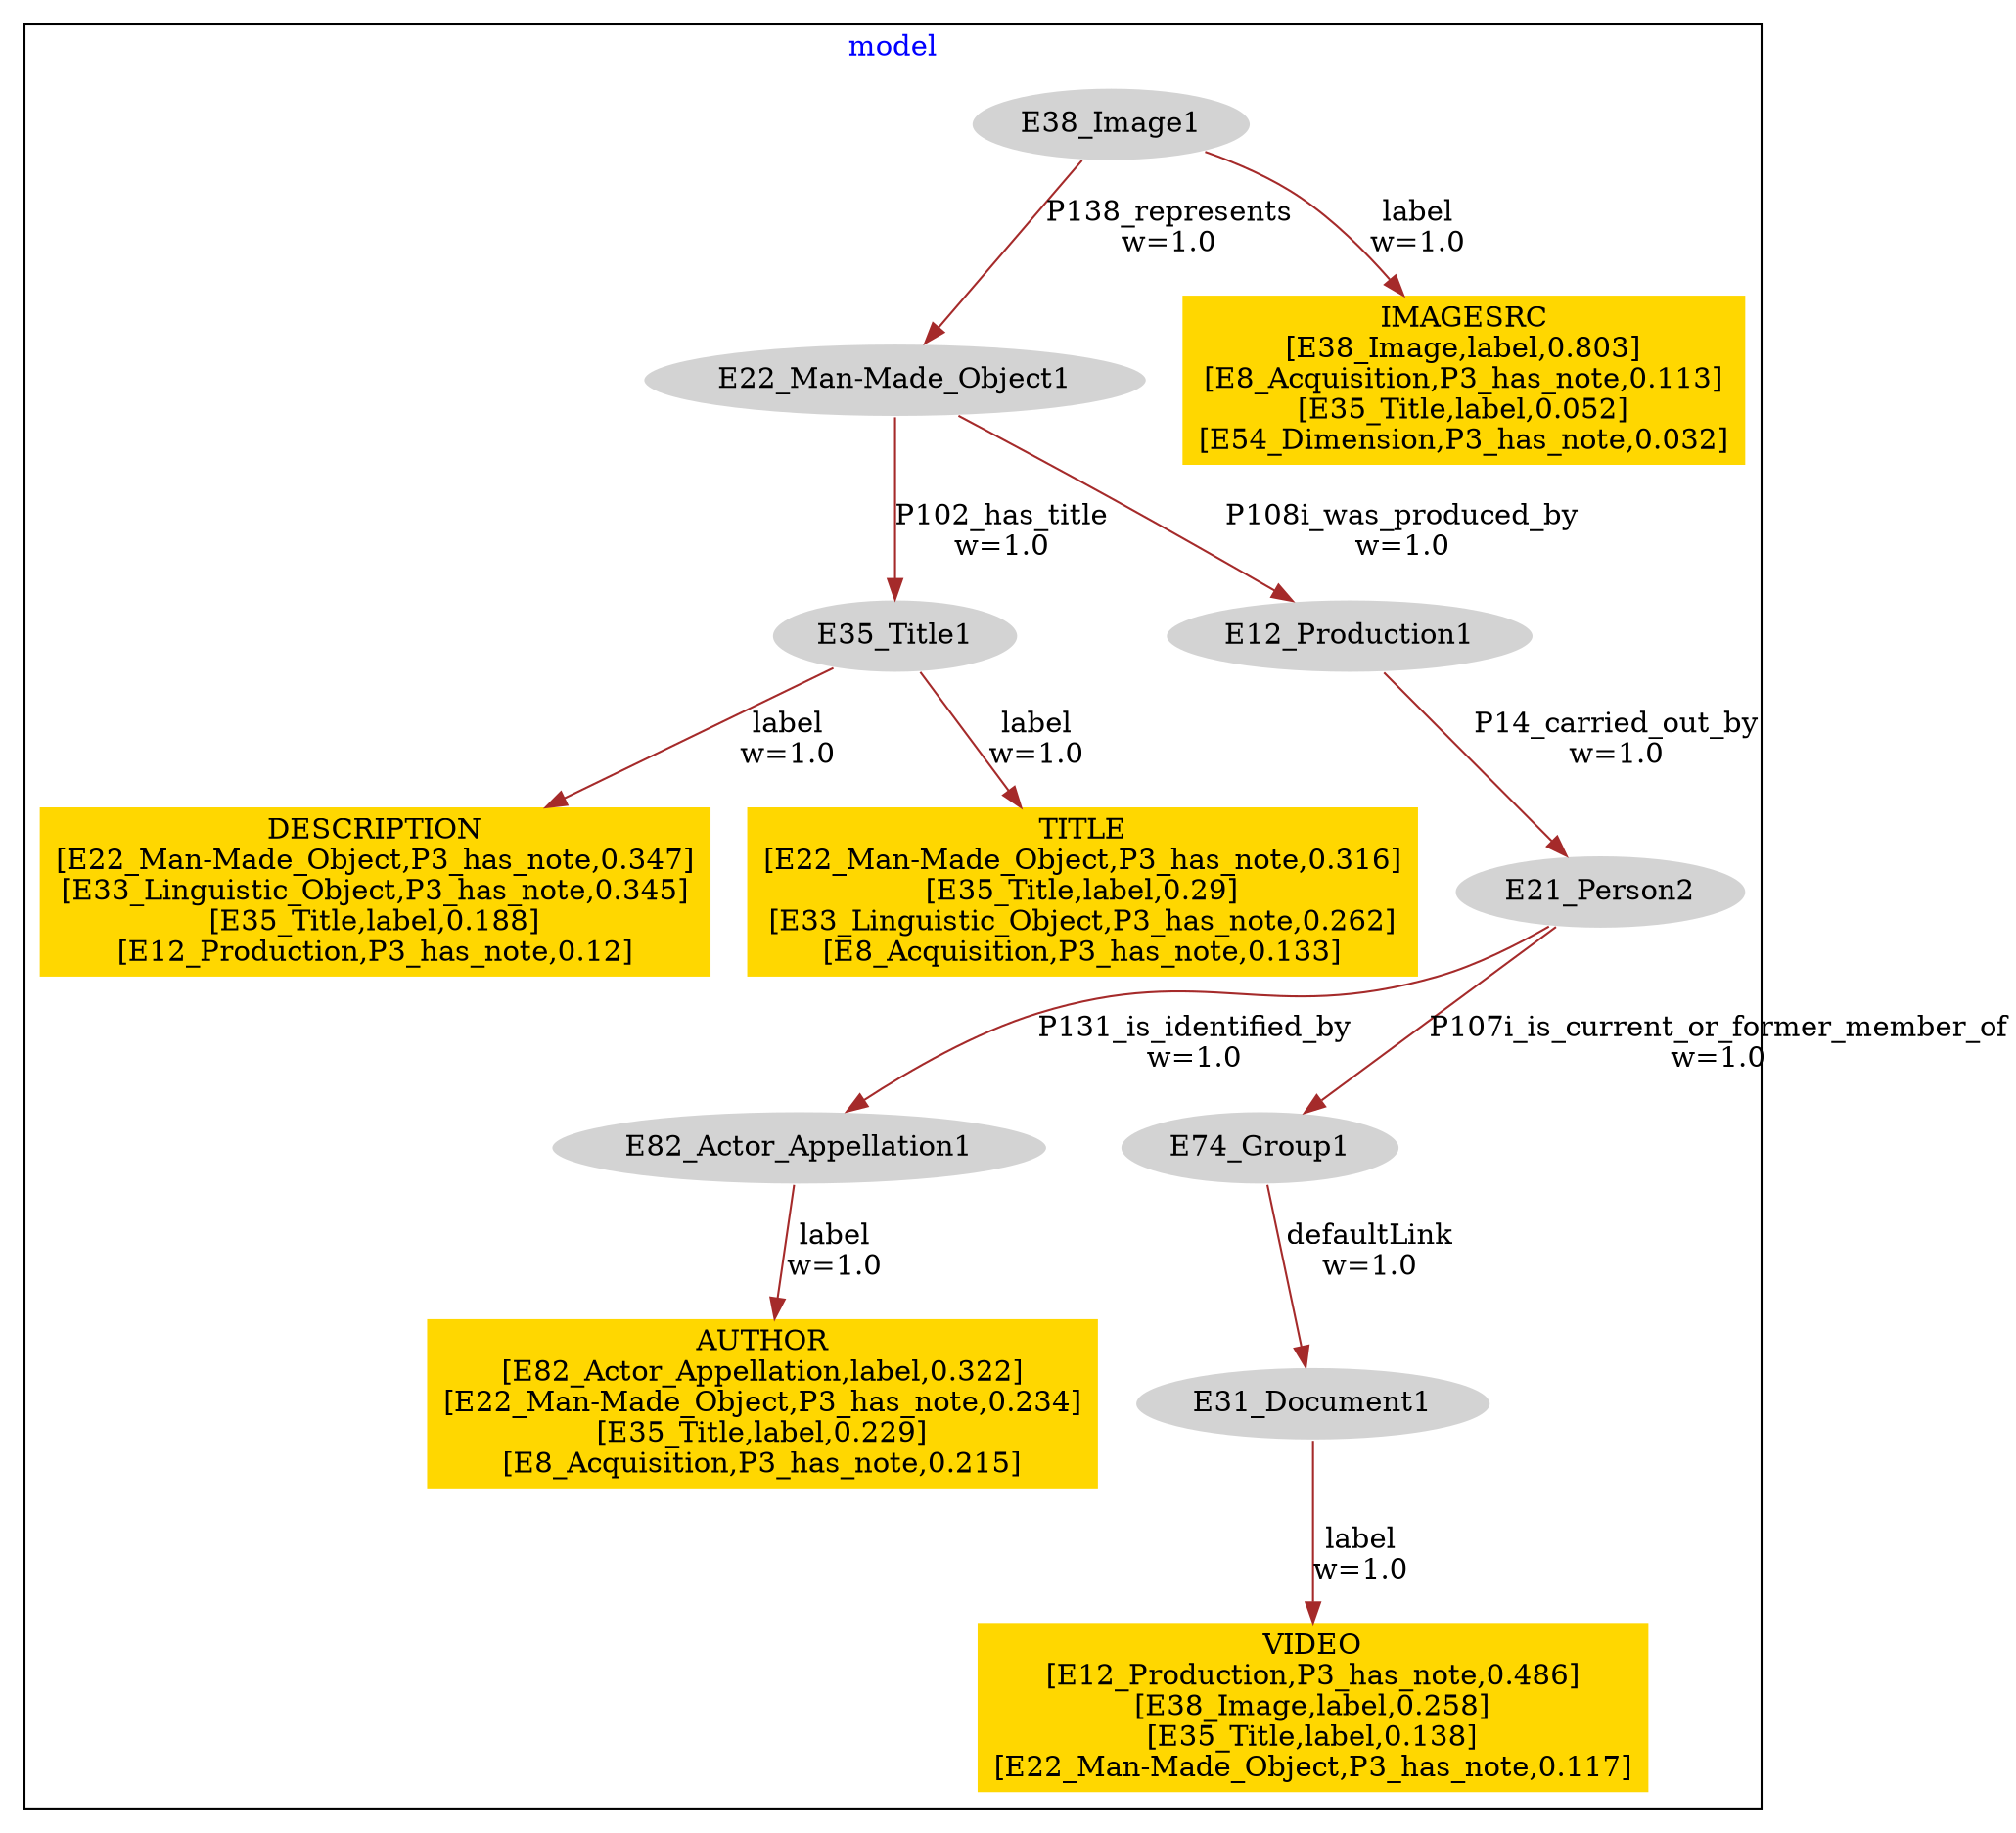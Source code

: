 digraph n0 {
fontcolor="blue"
remincross="true"
label=""
subgraph cluster {
label="model"
n2[style="filled",color="white",fillcolor="lightgray",label="E82_Actor_Appellation1"];
n3[shape="plaintext",style="filled",fillcolor="gold",label="AUTHOR\n[E82_Actor_Appellation,label,0.322]\n[E22_Man-Made_Object,P3_has_note,0.234]\n[E35_Title,label,0.229]\n[E8_Acquisition,P3_has_note,0.215]"];
n4[style="filled",color="white",fillcolor="lightgray",label="E35_Title1"];
n5[shape="plaintext",style="filled",fillcolor="gold",label="DESCRIPTION\n[E22_Man-Made_Object,P3_has_note,0.347]\n[E33_Linguistic_Object,P3_has_note,0.345]\n[E35_Title,label,0.188]\n[E12_Production,P3_has_note,0.12]"];
n6[style="filled",color="white",fillcolor="lightgray",label="E22_Man-Made_Object1"];
n7[style="filled",color="white",fillcolor="lightgray",label="E12_Production1"];
n8[style="filled",color="white",fillcolor="lightgray",label="E21_Person2"];
n9[shape="plaintext",style="filled",fillcolor="gold",label="TITLE\n[E22_Man-Made_Object,P3_has_note,0.316]\n[E35_Title,label,0.29]\n[E33_Linguistic_Object,P3_has_note,0.262]\n[E8_Acquisition,P3_has_note,0.133]"];
n10[style="filled",color="white",fillcolor="lightgray",label="E38_Image1"];
n11[shape="plaintext",style="filled",fillcolor="gold",label="IMAGESRC\n[E38_Image,label,0.803]\n[E8_Acquisition,P3_has_note,0.113]\n[E35_Title,label,0.052]\n[E54_Dimension,P3_has_note,0.032]"];
n12[style="filled",color="white",fillcolor="lightgray",label="E31_Document1"];
n13[shape="plaintext",style="filled",fillcolor="gold",label="VIDEO\n[E12_Production,P3_has_note,0.486]\n[E38_Image,label,0.258]\n[E35_Title,label,0.138]\n[E22_Man-Made_Object,P3_has_note,0.117]"];
n14[style="filled",color="white",fillcolor="lightgray",label="E74_Group1"];
}
n2 -> n3[color="brown",fontcolor="black",label="label\nw=1.0"]
n4 -> n5[color="brown",fontcolor="black",label="label\nw=1.0"]
n6 -> n7[color="brown",fontcolor="black",label="P108i_was_produced_by\nw=1.0"]
n7 -> n8[color="brown",fontcolor="black",label="P14_carried_out_by\nw=1.0"]
n8 -> n2[color="brown",fontcolor="black",label="P131_is_identified_by\nw=1.0"]
n6 -> n4[color="brown",fontcolor="black",label="P102_has_title\nw=1.0"]
n4 -> n9[color="brown",fontcolor="black",label="label\nw=1.0"]
n10 -> n11[color="brown",fontcolor="black",label="label\nw=1.0"]
n10 -> n6[color="brown",fontcolor="black",label="P138_represents\nw=1.0"]
n12 -> n13[color="brown",fontcolor="black",label="label\nw=1.0"]
n8 -> n14[color="brown",fontcolor="black",label="P107i_is_current_or_former_member_of\nw=1.0"]
n14 -> n12[color="brown",fontcolor="black",label="defaultLink\nw=1.0"]
}
